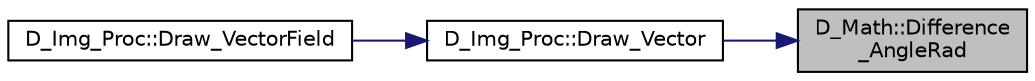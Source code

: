 digraph "D_Math::Difference_AngleRad"
{
 // LATEX_PDF_SIZE
  edge [fontname="Helvetica",fontsize="10",labelfontname="Helvetica",labelfontsize="10"];
  node [fontname="Helvetica",fontsize="10",shape=record];
  rankdir="RL";
  Node1 [label="D_Math::Difference\l_AngleRad",height=0.2,width=0.4,color="black", fillcolor="grey75", style="filled", fontcolor="black",tooltip=" "];
  Node1 -> Node2 [dir="back",color="midnightblue",fontsize="10",style="solid"];
  Node2 [label="D_Img_Proc::Draw_Vector",height=0.2,width=0.4,color="black", fillcolor="white", style="filled",URL="$class_d___img___proc.html#a9731a7315436313a7282780c72e35c95",tooltip=" "];
  Node2 -> Node3 [dir="back",color="midnightblue",fontsize="10",style="solid"];
  Node3 [label="D_Img_Proc::Draw_VectorField",height=0.2,width=0.4,color="black", fillcolor="white", style="filled",URL="$class_d___img___proc.html#a333cfaf8328841a35ae71c26f8ff93de",tooltip=" "];
}
